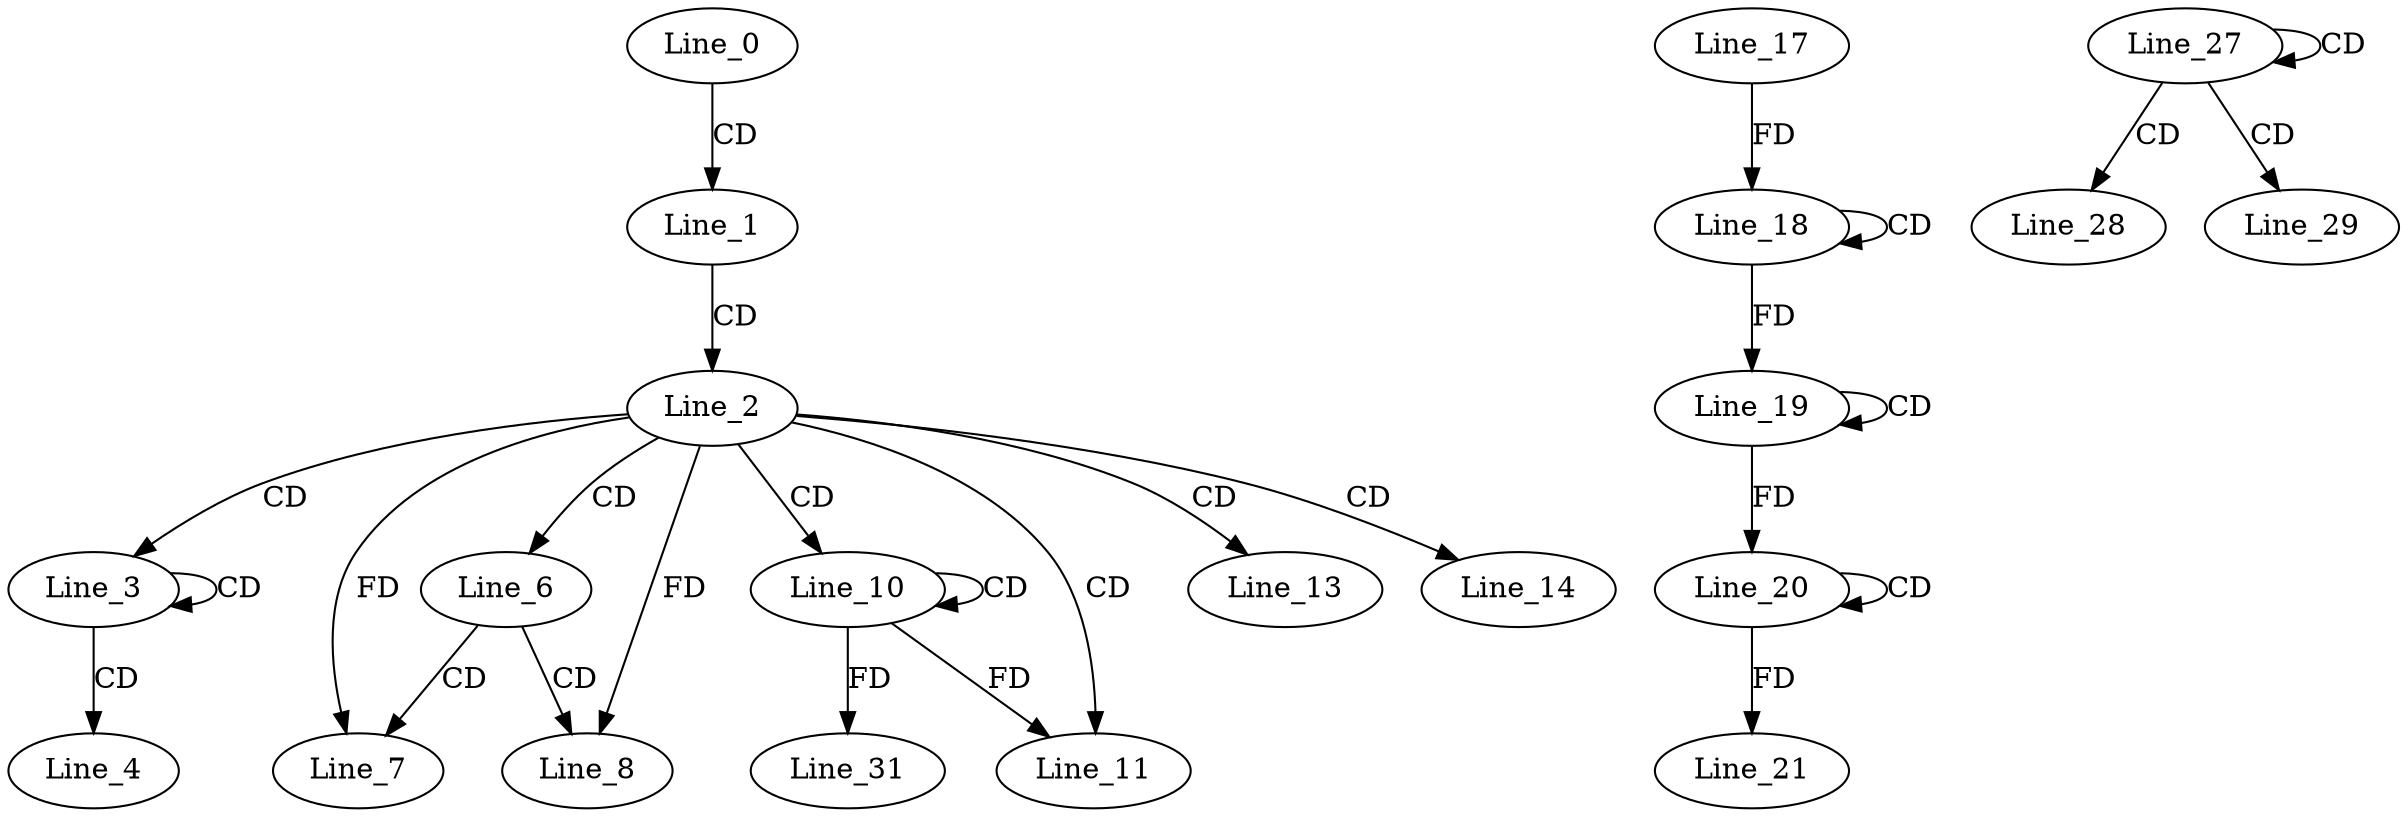digraph G {
  Line_0;
  Line_1;
  Line_2;
  Line_3;
  Line_3;
  Line_4;
  Line_6;
  Line_7;
  Line_8;
  Line_10;
  Line_10;
  Line_11;
  Line_13;
  Line_14;
  Line_18;
  Line_18;
  Line_17;
  Line_19;
  Line_19;
  Line_19;
  Line_20;
  Line_20;
  Line_20;
  Line_21;
  Line_27;
  Line_27;
  Line_28;
  Line_29;
  Line_31;
  Line_0 -> Line_1 [ label="CD" ];
  Line_1 -> Line_2 [ label="CD" ];
  Line_2 -> Line_3 [ label="CD" ];
  Line_3 -> Line_3 [ label="CD" ];
  Line_3 -> Line_4 [ label="CD" ];
  Line_2 -> Line_6 [ label="CD" ];
  Line_6 -> Line_7 [ label="CD" ];
  Line_2 -> Line_7 [ label="FD" ];
  Line_6 -> Line_8 [ label="CD" ];
  Line_2 -> Line_8 [ label="FD" ];
  Line_2 -> Line_10 [ label="CD" ];
  Line_10 -> Line_10 [ label="CD" ];
  Line_2 -> Line_11 [ label="CD" ];
  Line_10 -> Line_11 [ label="FD" ];
  Line_2 -> Line_13 [ label="CD" ];
  Line_2 -> Line_14 [ label="CD" ];
  Line_18 -> Line_18 [ label="CD" ];
  Line_17 -> Line_18 [ label="FD" ];
  Line_19 -> Line_19 [ label="CD" ];
  Line_18 -> Line_19 [ label="FD" ];
  Line_20 -> Line_20 [ label="CD" ];
  Line_19 -> Line_20 [ label="FD" ];
  Line_20 -> Line_21 [ label="FD" ];
  Line_27 -> Line_27 [ label="CD" ];
  Line_27 -> Line_28 [ label="CD" ];
  Line_27 -> Line_29 [ label="CD" ];
  Line_10 -> Line_31 [ label="FD" ];
}

